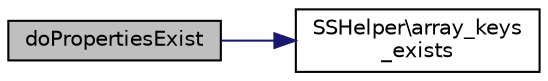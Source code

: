 digraph "doPropertiesExist"
{
  edge [fontname="Helvetica",fontsize="10",labelfontname="Helvetica",labelfontsize="10"];
  node [fontname="Helvetica",fontsize="10",shape=record];
  rankdir="LR";
  Node1 [label="doPropertiesExist",height=0.2,width=0.4,color="black", fillcolor="grey75", style="filled", fontcolor="black"];
  Node1 -> Node2 [color="midnightblue",fontsize="10",style="solid",fontname="Helvetica"];
  Node2 [label="SSHelper\\array_keys\l_exists",height=0.2,width=0.4,color="black", fillcolor="white", style="filled",URL="$class_s_s_helper.html#a096c538159975131963b7dd547982a4e",tooltip="Array-Keys vergleichen. "];
}
